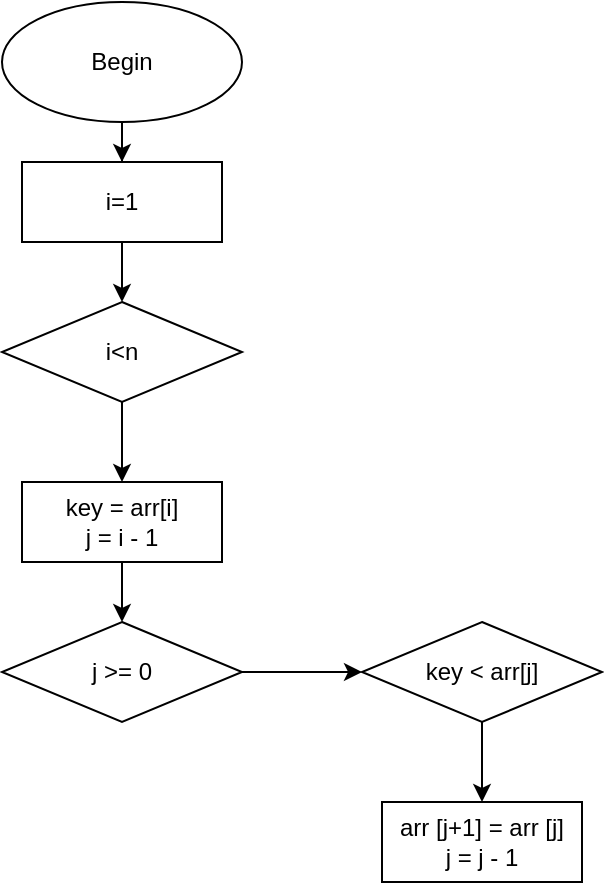 <mxfile version="28.2.3">
  <diagram name="Page-1" id="04vF4BHMbiJNl363inTT">
    <mxGraphModel dx="815" dy="444" grid="1" gridSize="10" guides="1" tooltips="1" connect="1" arrows="1" fold="1" page="1" pageScale="1" pageWidth="850" pageHeight="1100" math="0" shadow="0">
      <root>
        <mxCell id="0" />
        <mxCell id="1" parent="0" />
        <mxCell id="GsVh8utLvLRdtp5NtBEC-3" value="" style="edgeStyle=orthogonalEdgeStyle;rounded=0;orthogonalLoop=1;jettySize=auto;html=1;" edge="1" parent="1" source="GsVh8utLvLRdtp5NtBEC-1" target="GsVh8utLvLRdtp5NtBEC-2">
          <mxGeometry relative="1" as="geometry" />
        </mxCell>
        <mxCell id="GsVh8utLvLRdtp5NtBEC-1" value="Begin" style="ellipse;whiteSpace=wrap;html=1;" vertex="1" parent="1">
          <mxGeometry x="360" y="40" width="120" height="60" as="geometry" />
        </mxCell>
        <mxCell id="GsVh8utLvLRdtp5NtBEC-5" value="" style="edgeStyle=orthogonalEdgeStyle;rounded=0;orthogonalLoop=1;jettySize=auto;html=1;" edge="1" parent="1" source="GsVh8utLvLRdtp5NtBEC-2" target="GsVh8utLvLRdtp5NtBEC-4">
          <mxGeometry relative="1" as="geometry" />
        </mxCell>
        <mxCell id="GsVh8utLvLRdtp5NtBEC-2" value="i=1" style="rounded=0;whiteSpace=wrap;html=1;" vertex="1" parent="1">
          <mxGeometry x="370" y="120" width="100" height="40" as="geometry" />
        </mxCell>
        <mxCell id="GsVh8utLvLRdtp5NtBEC-7" value="" style="edgeStyle=orthogonalEdgeStyle;rounded=0;orthogonalLoop=1;jettySize=auto;html=1;" edge="1" parent="1" source="GsVh8utLvLRdtp5NtBEC-4" target="GsVh8utLvLRdtp5NtBEC-6">
          <mxGeometry relative="1" as="geometry" />
        </mxCell>
        <mxCell id="GsVh8utLvLRdtp5NtBEC-4" value="i&amp;lt;n" style="rhombus;whiteSpace=wrap;html=1;" vertex="1" parent="1">
          <mxGeometry x="360" y="190" width="120" height="50" as="geometry" />
        </mxCell>
        <mxCell id="GsVh8utLvLRdtp5NtBEC-11" value="" style="edgeStyle=orthogonalEdgeStyle;rounded=0;orthogonalLoop=1;jettySize=auto;html=1;" edge="1" parent="1" source="GsVh8utLvLRdtp5NtBEC-6" target="GsVh8utLvLRdtp5NtBEC-8">
          <mxGeometry relative="1" as="geometry" />
        </mxCell>
        <mxCell id="GsVh8utLvLRdtp5NtBEC-6" value="key = arr[i]&lt;br&gt;j = i - 1" style="rounded=0;whiteSpace=wrap;html=1;" vertex="1" parent="1">
          <mxGeometry x="370" y="280" width="100" height="40" as="geometry" />
        </mxCell>
        <mxCell id="GsVh8utLvLRdtp5NtBEC-16" style="edgeStyle=orthogonalEdgeStyle;rounded=0;orthogonalLoop=1;jettySize=auto;html=1;exitX=1;exitY=0.5;exitDx=0;exitDy=0;entryX=0;entryY=0.5;entryDx=0;entryDy=0;" edge="1" parent="1" source="GsVh8utLvLRdtp5NtBEC-8" target="GsVh8utLvLRdtp5NtBEC-15">
          <mxGeometry relative="1" as="geometry" />
        </mxCell>
        <mxCell id="GsVh8utLvLRdtp5NtBEC-8" value="j &amp;gt;= 0" style="rhombus;whiteSpace=wrap;html=1;" vertex="1" parent="1">
          <mxGeometry x="360" y="350" width="120" height="50" as="geometry" />
        </mxCell>
        <mxCell id="GsVh8utLvLRdtp5NtBEC-14" value="arr [j+1] = arr [j]&lt;br&gt;j = j - 1" style="rounded=0;whiteSpace=wrap;html=1;" vertex="1" parent="1">
          <mxGeometry x="550" y="440" width="100" height="40" as="geometry" />
        </mxCell>
        <mxCell id="GsVh8utLvLRdtp5NtBEC-17" value="" style="edgeStyle=orthogonalEdgeStyle;rounded=0;orthogonalLoop=1;jettySize=auto;html=1;" edge="1" parent="1" source="GsVh8utLvLRdtp5NtBEC-15" target="GsVh8utLvLRdtp5NtBEC-14">
          <mxGeometry relative="1" as="geometry" />
        </mxCell>
        <mxCell id="GsVh8utLvLRdtp5NtBEC-15" value="key &amp;lt; arr[j]" style="rhombus;whiteSpace=wrap;html=1;" vertex="1" parent="1">
          <mxGeometry x="540" y="350" width="120" height="50" as="geometry" />
        </mxCell>
      </root>
    </mxGraphModel>
  </diagram>
</mxfile>
